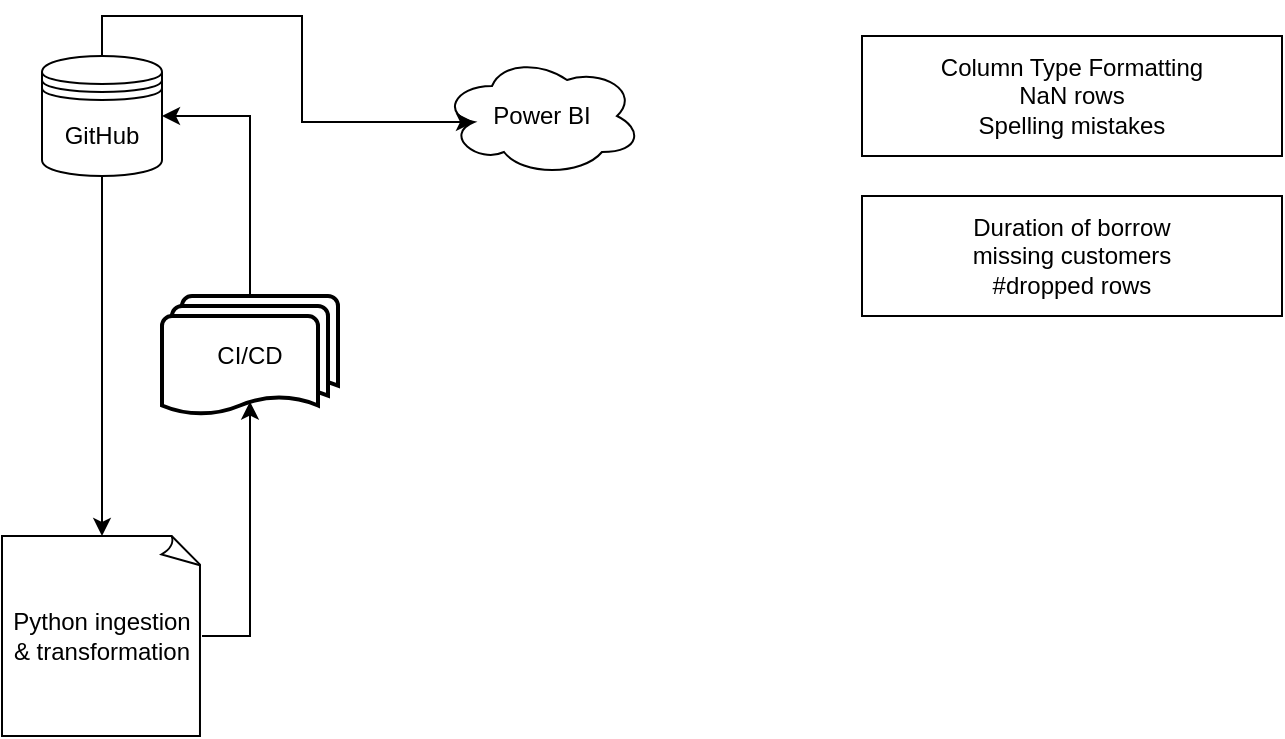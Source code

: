 <mxfile version="26.0.14">
  <diagram name="Page-1" id="fzhugPVXeR2PshBQzTmp">
    <mxGraphModel dx="1042" dy="565" grid="1" gridSize="10" guides="1" tooltips="1" connect="1" arrows="1" fold="1" page="1" pageScale="1" pageWidth="850" pageHeight="1100" math="0" shadow="0">
      <root>
        <mxCell id="0" />
        <mxCell id="1" parent="0" />
        <mxCell id="yMZxG6o560DRZLnXG55p-4" style="edgeStyle=orthogonalEdgeStyle;rounded=0;orthogonalLoop=1;jettySize=auto;html=1;exitX=0.5;exitY=1;exitDx=0;exitDy=0;" edge="1" parent="1" source="yMZxG6o560DRZLnXG55p-1" target="yMZxG6o560DRZLnXG55p-2">
          <mxGeometry relative="1" as="geometry" />
        </mxCell>
        <mxCell id="yMZxG6o560DRZLnXG55p-1" value="GitHub" style="shape=datastore;whiteSpace=wrap;html=1;" vertex="1" parent="1">
          <mxGeometry x="160" y="40" width="60" height="60" as="geometry" />
        </mxCell>
        <mxCell id="yMZxG6o560DRZLnXG55p-2" value="Python ingestion &amp;amp; transformation" style="whiteSpace=wrap;html=1;shape=mxgraph.basic.document" vertex="1" parent="1">
          <mxGeometry x="140" y="280" width="100" height="100" as="geometry" />
        </mxCell>
        <mxCell id="yMZxG6o560DRZLnXG55p-6" style="edgeStyle=orthogonalEdgeStyle;rounded=0;orthogonalLoop=1;jettySize=auto;html=1;exitX=0.5;exitY=0;exitDx=0;exitDy=0;exitPerimeter=0;entryX=1;entryY=0.5;entryDx=0;entryDy=0;" edge="1" parent="1" source="yMZxG6o560DRZLnXG55p-3" target="yMZxG6o560DRZLnXG55p-1">
          <mxGeometry relative="1" as="geometry" />
        </mxCell>
        <mxCell id="yMZxG6o560DRZLnXG55p-3" value="CI/CD" style="strokeWidth=2;html=1;shape=mxgraph.flowchart.multi-document;whiteSpace=wrap;" vertex="1" parent="1">
          <mxGeometry x="220" y="160" width="88" height="60" as="geometry" />
        </mxCell>
        <mxCell id="yMZxG6o560DRZLnXG55p-5" style="edgeStyle=orthogonalEdgeStyle;rounded=0;orthogonalLoop=1;jettySize=auto;html=1;exitX=1;exitY=0.5;exitDx=0;exitDy=0;exitPerimeter=0;entryX=0.5;entryY=0.88;entryDx=0;entryDy=0;entryPerimeter=0;" edge="1" parent="1" source="yMZxG6o560DRZLnXG55p-2" target="yMZxG6o560DRZLnXG55p-3">
          <mxGeometry relative="1" as="geometry" />
        </mxCell>
        <mxCell id="yMZxG6o560DRZLnXG55p-7" value="Power BI" style="ellipse;shape=cloud;whiteSpace=wrap;html=1;align=center;" vertex="1" parent="1">
          <mxGeometry x="360" y="40" width="100" height="60" as="geometry" />
        </mxCell>
        <mxCell id="yMZxG6o560DRZLnXG55p-8" style="edgeStyle=orthogonalEdgeStyle;rounded=0;orthogonalLoop=1;jettySize=auto;html=1;exitX=0.5;exitY=0;exitDx=0;exitDy=0;entryX=0.16;entryY=0.55;entryDx=0;entryDy=0;entryPerimeter=0;" edge="1" parent="1" source="yMZxG6o560DRZLnXG55p-1" target="yMZxG6o560DRZLnXG55p-7">
          <mxGeometry relative="1" as="geometry" />
        </mxCell>
        <mxCell id="yMZxG6o560DRZLnXG55p-9" value="Column Type Formatting&lt;div&gt;NaN rows&lt;/div&gt;&lt;div&gt;Spelling mistakes&lt;/div&gt;" style="rounded=0;whiteSpace=wrap;html=1;" vertex="1" parent="1">
          <mxGeometry x="570" y="30" width="210" height="60" as="geometry" />
        </mxCell>
        <mxCell id="yMZxG6o560DRZLnXG55p-10" value="Duration of borrow&lt;div&gt;missing customers&lt;/div&gt;&lt;div&gt;#dropped rows&lt;/div&gt;" style="rounded=0;whiteSpace=wrap;html=1;" vertex="1" parent="1">
          <mxGeometry x="570" y="110" width="210" height="60" as="geometry" />
        </mxCell>
      </root>
    </mxGraphModel>
  </diagram>
</mxfile>
